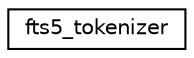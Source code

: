 digraph "Graphical Class Hierarchy"
{
 // LATEX_PDF_SIZE
  edge [fontname="Helvetica",fontsize="10",labelfontname="Helvetica",labelfontsize="10"];
  node [fontname="Helvetica",fontsize="10",shape=record];
  rankdir="LR";
  Node0 [label="fts5_tokenizer",height=0.2,width=0.4,color="black", fillcolor="white", style="filled",URL="$d7/d6f/structfts5__tokenizer.html",tooltip=" "];
}
